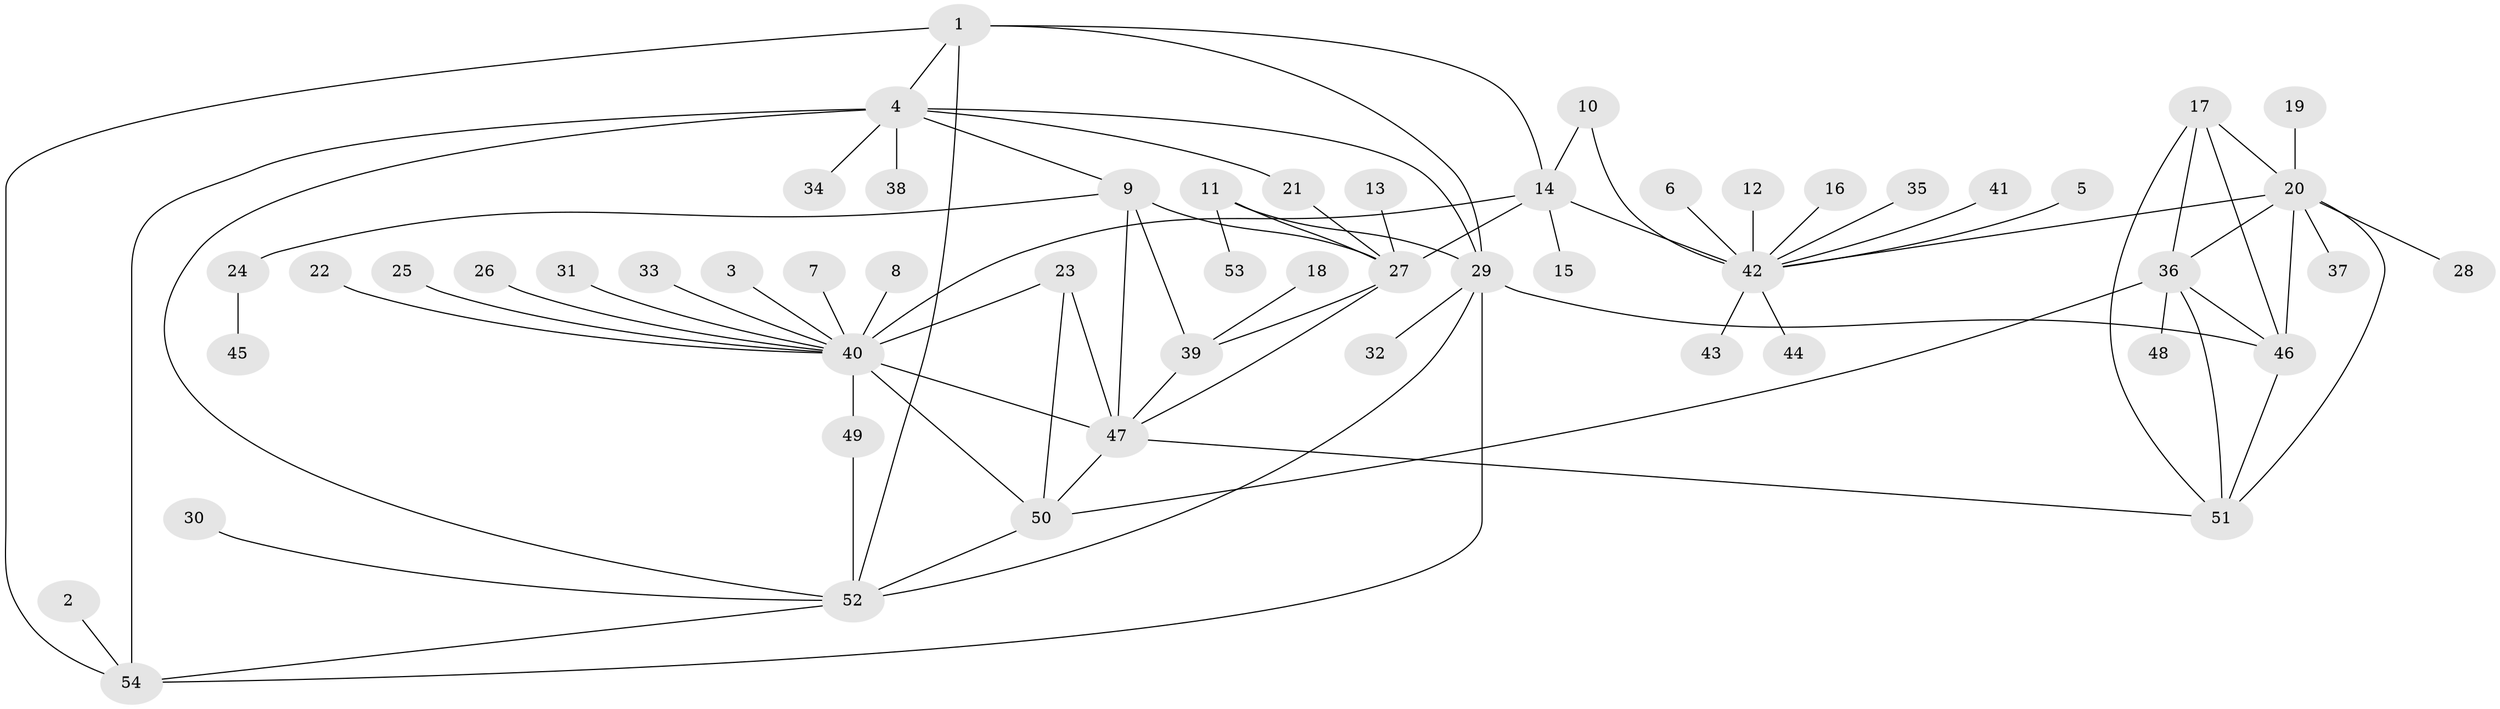 // original degree distribution, {9: 0.018691588785046728, 7: 0.04672897196261682, 10: 0.028037383177570093, 5: 0.04672897196261682, 4: 0.009345794392523364, 6: 0.04672897196261682, 17: 0.009345794392523364, 8: 0.018691588785046728, 15: 0.009345794392523364, 1: 0.6074766355140186, 2: 0.1308411214953271, 3: 0.028037383177570093}
// Generated by graph-tools (version 1.1) at 2025/02/03/09/25 03:02:32]
// undirected, 54 vertices, 81 edges
graph export_dot {
graph [start="1"]
  node [color=gray90,style=filled];
  1;
  2;
  3;
  4;
  5;
  6;
  7;
  8;
  9;
  10;
  11;
  12;
  13;
  14;
  15;
  16;
  17;
  18;
  19;
  20;
  21;
  22;
  23;
  24;
  25;
  26;
  27;
  28;
  29;
  30;
  31;
  32;
  33;
  34;
  35;
  36;
  37;
  38;
  39;
  40;
  41;
  42;
  43;
  44;
  45;
  46;
  47;
  48;
  49;
  50;
  51;
  52;
  53;
  54;
  1 -- 4 [weight=1.0];
  1 -- 14 [weight=1.0];
  1 -- 29 [weight=1.0];
  1 -- 52 [weight=1.0];
  1 -- 54 [weight=1.0];
  2 -- 54 [weight=1.0];
  3 -- 40 [weight=1.0];
  4 -- 9 [weight=1.0];
  4 -- 21 [weight=1.0];
  4 -- 29 [weight=1.0];
  4 -- 34 [weight=1.0];
  4 -- 38 [weight=1.0];
  4 -- 52 [weight=1.0];
  4 -- 54 [weight=1.0];
  5 -- 42 [weight=1.0];
  6 -- 42 [weight=1.0];
  7 -- 40 [weight=1.0];
  8 -- 40 [weight=1.0];
  9 -- 24 [weight=1.0];
  9 -- 27 [weight=1.0];
  9 -- 39 [weight=2.0];
  9 -- 47 [weight=1.0];
  10 -- 14 [weight=3.0];
  10 -- 42 [weight=1.0];
  11 -- 27 [weight=1.0];
  11 -- 29 [weight=1.0];
  11 -- 53 [weight=1.0];
  12 -- 42 [weight=1.0];
  13 -- 27 [weight=1.0];
  14 -- 15 [weight=1.0];
  14 -- 27 [weight=1.0];
  14 -- 40 [weight=1.0];
  14 -- 42 [weight=3.0];
  16 -- 42 [weight=1.0];
  17 -- 20 [weight=1.0];
  17 -- 36 [weight=1.0];
  17 -- 46 [weight=1.0];
  17 -- 51 [weight=1.0];
  18 -- 39 [weight=1.0];
  19 -- 20 [weight=1.0];
  20 -- 28 [weight=1.0];
  20 -- 36 [weight=1.0];
  20 -- 37 [weight=1.0];
  20 -- 42 [weight=1.0];
  20 -- 46 [weight=1.0];
  20 -- 51 [weight=1.0];
  21 -- 27 [weight=1.0];
  22 -- 40 [weight=1.0];
  23 -- 40 [weight=2.0];
  23 -- 47 [weight=2.0];
  23 -- 50 [weight=2.0];
  24 -- 45 [weight=1.0];
  25 -- 40 [weight=1.0];
  26 -- 40 [weight=1.0];
  27 -- 39 [weight=2.0];
  27 -- 47 [weight=1.0];
  29 -- 32 [weight=1.0];
  29 -- 46 [weight=1.0];
  29 -- 52 [weight=1.0];
  29 -- 54 [weight=1.0];
  30 -- 52 [weight=1.0];
  31 -- 40 [weight=1.0];
  33 -- 40 [weight=1.0];
  35 -- 42 [weight=1.0];
  36 -- 46 [weight=1.0];
  36 -- 48 [weight=1.0];
  36 -- 50 [weight=1.0];
  36 -- 51 [weight=1.0];
  39 -- 47 [weight=2.0];
  40 -- 47 [weight=2.0];
  40 -- 49 [weight=1.0];
  40 -- 50 [weight=1.0];
  41 -- 42 [weight=1.0];
  42 -- 43 [weight=1.0];
  42 -- 44 [weight=1.0];
  46 -- 51 [weight=1.0];
  47 -- 50 [weight=1.0];
  47 -- 51 [weight=1.0];
  49 -- 52 [weight=1.0];
  50 -- 52 [weight=1.0];
  52 -- 54 [weight=1.0];
}
